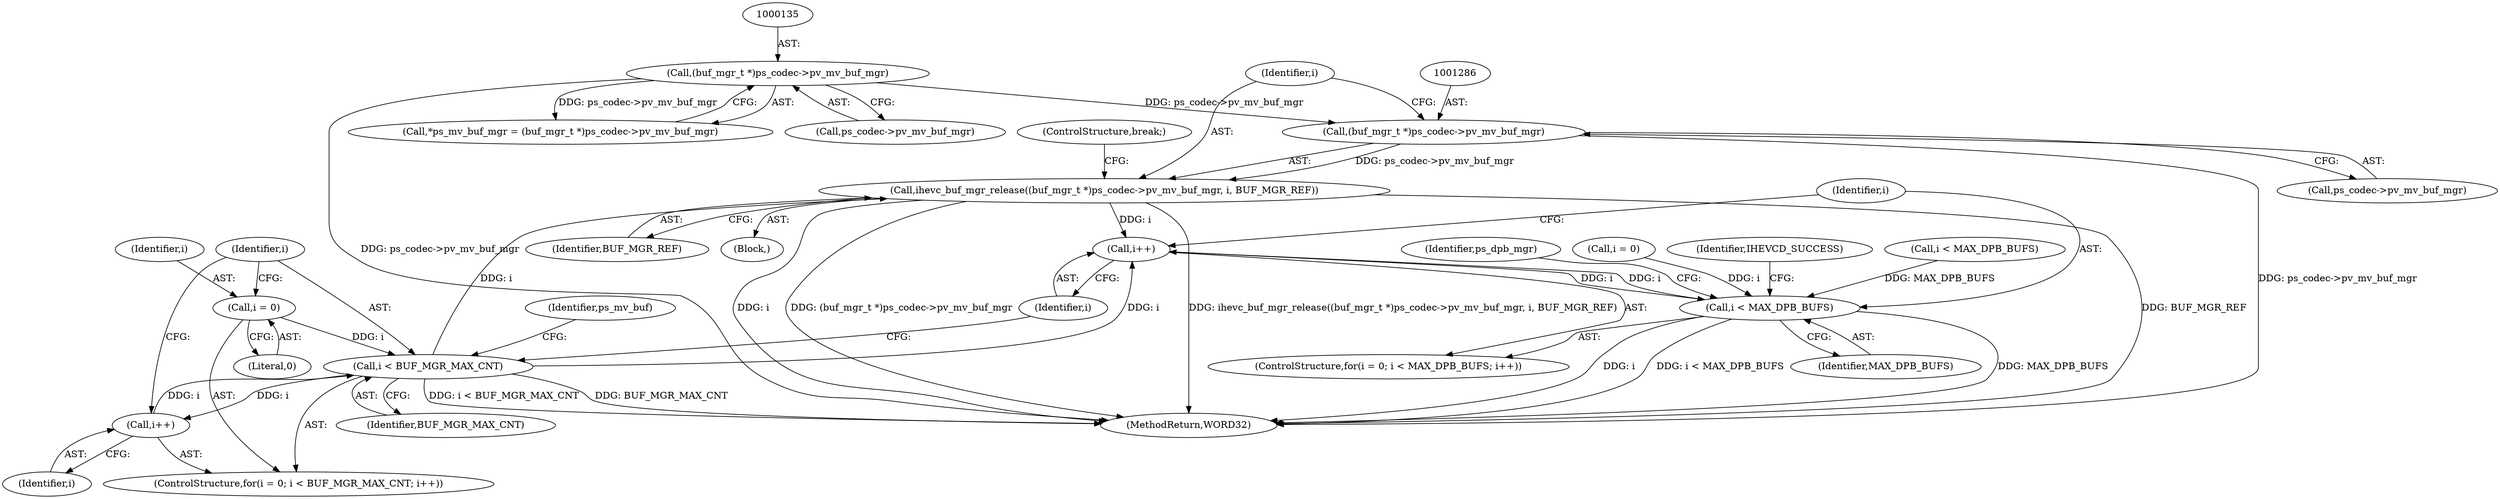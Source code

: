 digraph "1_Android_913d9e8d93d6b81bb8eac3fc2c1426651f5b259d_0@del" {
"1001284" [label="(Call,ihevc_buf_mgr_release((buf_mgr_t *)ps_codec->pv_mv_buf_mgr, i, BUF_MGR_REF))"];
"1001285" [label="(Call,(buf_mgr_t *)ps_codec->pv_mv_buf_mgr)"];
"1000134" [label="(Call,(buf_mgr_t *)ps_codec->pv_mv_buf_mgr)"];
"1001267" [label="(Call,i < BUF_MGR_MAX_CNT)"];
"1001264" [label="(Call,i = 0)"];
"1001270" [label="(Call,i++)"];
"1001211" [label="(Call,i++)"];
"1001208" [label="(Call,i < MAX_DPB_BUFS)"];
"1001210" [label="(Identifier,MAX_DPB_BUFS)"];
"1001291" [label="(Identifier,BUF_MGR_REF)"];
"1001208" [label="(Call,i < MAX_DPB_BUFS)"];
"1001267" [label="(Call,i < BUF_MGR_MAX_CNT)"];
"1001266" [label="(Literal,0)"];
"1000464" [label="(Call,i < MAX_DPB_BUFS)"];
"1001265" [label="(Identifier,i)"];
"1001271" [label="(Identifier,i)"];
"1000132" [label="(Call,*ps_mv_buf_mgr = (buf_mgr_t *)ps_codec->pv_mv_buf_mgr)"];
"1001285" [label="(Call,(buf_mgr_t *)ps_codec->pv_mv_buf_mgr)"];
"1001269" [label="(Identifier,BUF_MGR_MAX_CNT)"];
"1001264" [label="(Call,i = 0)"];
"1001283" [label="(Block,)"];
"1000134" [label="(Call,(buf_mgr_t *)ps_codec->pv_mv_buf_mgr)"];
"1000136" [label="(Call,ps_codec->pv_mv_buf_mgr)"];
"1001287" [label="(Call,ps_codec->pv_mv_buf_mgr)"];
"1001275" [label="(Identifier,ps_mv_buf)"];
"1001219" [label="(Identifier,ps_dpb_mgr)"];
"1001284" [label="(Call,ihevc_buf_mgr_release((buf_mgr_t *)ps_codec->pv_mv_buf_mgr, i, BUF_MGR_REF))"];
"1001292" [label="(ControlStructure,break;)"];
"1001212" [label="(Identifier,i)"];
"1001209" [label="(Identifier,i)"];
"1001297" [label="(MethodReturn,WORD32)"];
"1001263" [label="(ControlStructure,for(i = 0; i < BUF_MGR_MAX_CNT; i++))"];
"1001205" [label="(Call,i = 0)"];
"1001296" [label="(Identifier,IHEVCD_SUCCESS)"];
"1001270" [label="(Call,i++)"];
"1001290" [label="(Identifier,i)"];
"1001204" [label="(ControlStructure,for(i = 0; i < MAX_DPB_BUFS; i++))"];
"1001268" [label="(Identifier,i)"];
"1001211" [label="(Call,i++)"];
"1001284" -> "1001283"  [label="AST: "];
"1001284" -> "1001291"  [label="CFG: "];
"1001285" -> "1001284"  [label="AST: "];
"1001290" -> "1001284"  [label="AST: "];
"1001291" -> "1001284"  [label="AST: "];
"1001292" -> "1001284"  [label="CFG: "];
"1001284" -> "1001297"  [label="DDG: i"];
"1001284" -> "1001297"  [label="DDG: (buf_mgr_t *)ps_codec->pv_mv_buf_mgr"];
"1001284" -> "1001297"  [label="DDG: ihevc_buf_mgr_release((buf_mgr_t *)ps_codec->pv_mv_buf_mgr, i, BUF_MGR_REF)"];
"1001284" -> "1001297"  [label="DDG: BUF_MGR_REF"];
"1001284" -> "1001211"  [label="DDG: i"];
"1001285" -> "1001284"  [label="DDG: ps_codec->pv_mv_buf_mgr"];
"1001267" -> "1001284"  [label="DDG: i"];
"1001285" -> "1001287"  [label="CFG: "];
"1001286" -> "1001285"  [label="AST: "];
"1001287" -> "1001285"  [label="AST: "];
"1001290" -> "1001285"  [label="CFG: "];
"1001285" -> "1001297"  [label="DDG: ps_codec->pv_mv_buf_mgr"];
"1000134" -> "1001285"  [label="DDG: ps_codec->pv_mv_buf_mgr"];
"1000134" -> "1000132"  [label="AST: "];
"1000134" -> "1000136"  [label="CFG: "];
"1000135" -> "1000134"  [label="AST: "];
"1000136" -> "1000134"  [label="AST: "];
"1000132" -> "1000134"  [label="CFG: "];
"1000134" -> "1001297"  [label="DDG: ps_codec->pv_mv_buf_mgr"];
"1000134" -> "1000132"  [label="DDG: ps_codec->pv_mv_buf_mgr"];
"1001267" -> "1001263"  [label="AST: "];
"1001267" -> "1001269"  [label="CFG: "];
"1001268" -> "1001267"  [label="AST: "];
"1001269" -> "1001267"  [label="AST: "];
"1001275" -> "1001267"  [label="CFG: "];
"1001212" -> "1001267"  [label="CFG: "];
"1001267" -> "1001297"  [label="DDG: i < BUF_MGR_MAX_CNT"];
"1001267" -> "1001297"  [label="DDG: BUF_MGR_MAX_CNT"];
"1001267" -> "1001211"  [label="DDG: i"];
"1001264" -> "1001267"  [label="DDG: i"];
"1001270" -> "1001267"  [label="DDG: i"];
"1001267" -> "1001270"  [label="DDG: i"];
"1001264" -> "1001263"  [label="AST: "];
"1001264" -> "1001266"  [label="CFG: "];
"1001265" -> "1001264"  [label="AST: "];
"1001266" -> "1001264"  [label="AST: "];
"1001268" -> "1001264"  [label="CFG: "];
"1001270" -> "1001263"  [label="AST: "];
"1001270" -> "1001271"  [label="CFG: "];
"1001271" -> "1001270"  [label="AST: "];
"1001268" -> "1001270"  [label="CFG: "];
"1001211" -> "1001204"  [label="AST: "];
"1001211" -> "1001212"  [label="CFG: "];
"1001212" -> "1001211"  [label="AST: "];
"1001209" -> "1001211"  [label="CFG: "];
"1001211" -> "1001208"  [label="DDG: i"];
"1001208" -> "1001211"  [label="DDG: i"];
"1001208" -> "1001204"  [label="AST: "];
"1001208" -> "1001210"  [label="CFG: "];
"1001209" -> "1001208"  [label="AST: "];
"1001210" -> "1001208"  [label="AST: "];
"1001219" -> "1001208"  [label="CFG: "];
"1001296" -> "1001208"  [label="CFG: "];
"1001208" -> "1001297"  [label="DDG: i"];
"1001208" -> "1001297"  [label="DDG: i < MAX_DPB_BUFS"];
"1001208" -> "1001297"  [label="DDG: MAX_DPB_BUFS"];
"1001205" -> "1001208"  [label="DDG: i"];
"1000464" -> "1001208"  [label="DDG: MAX_DPB_BUFS"];
}
